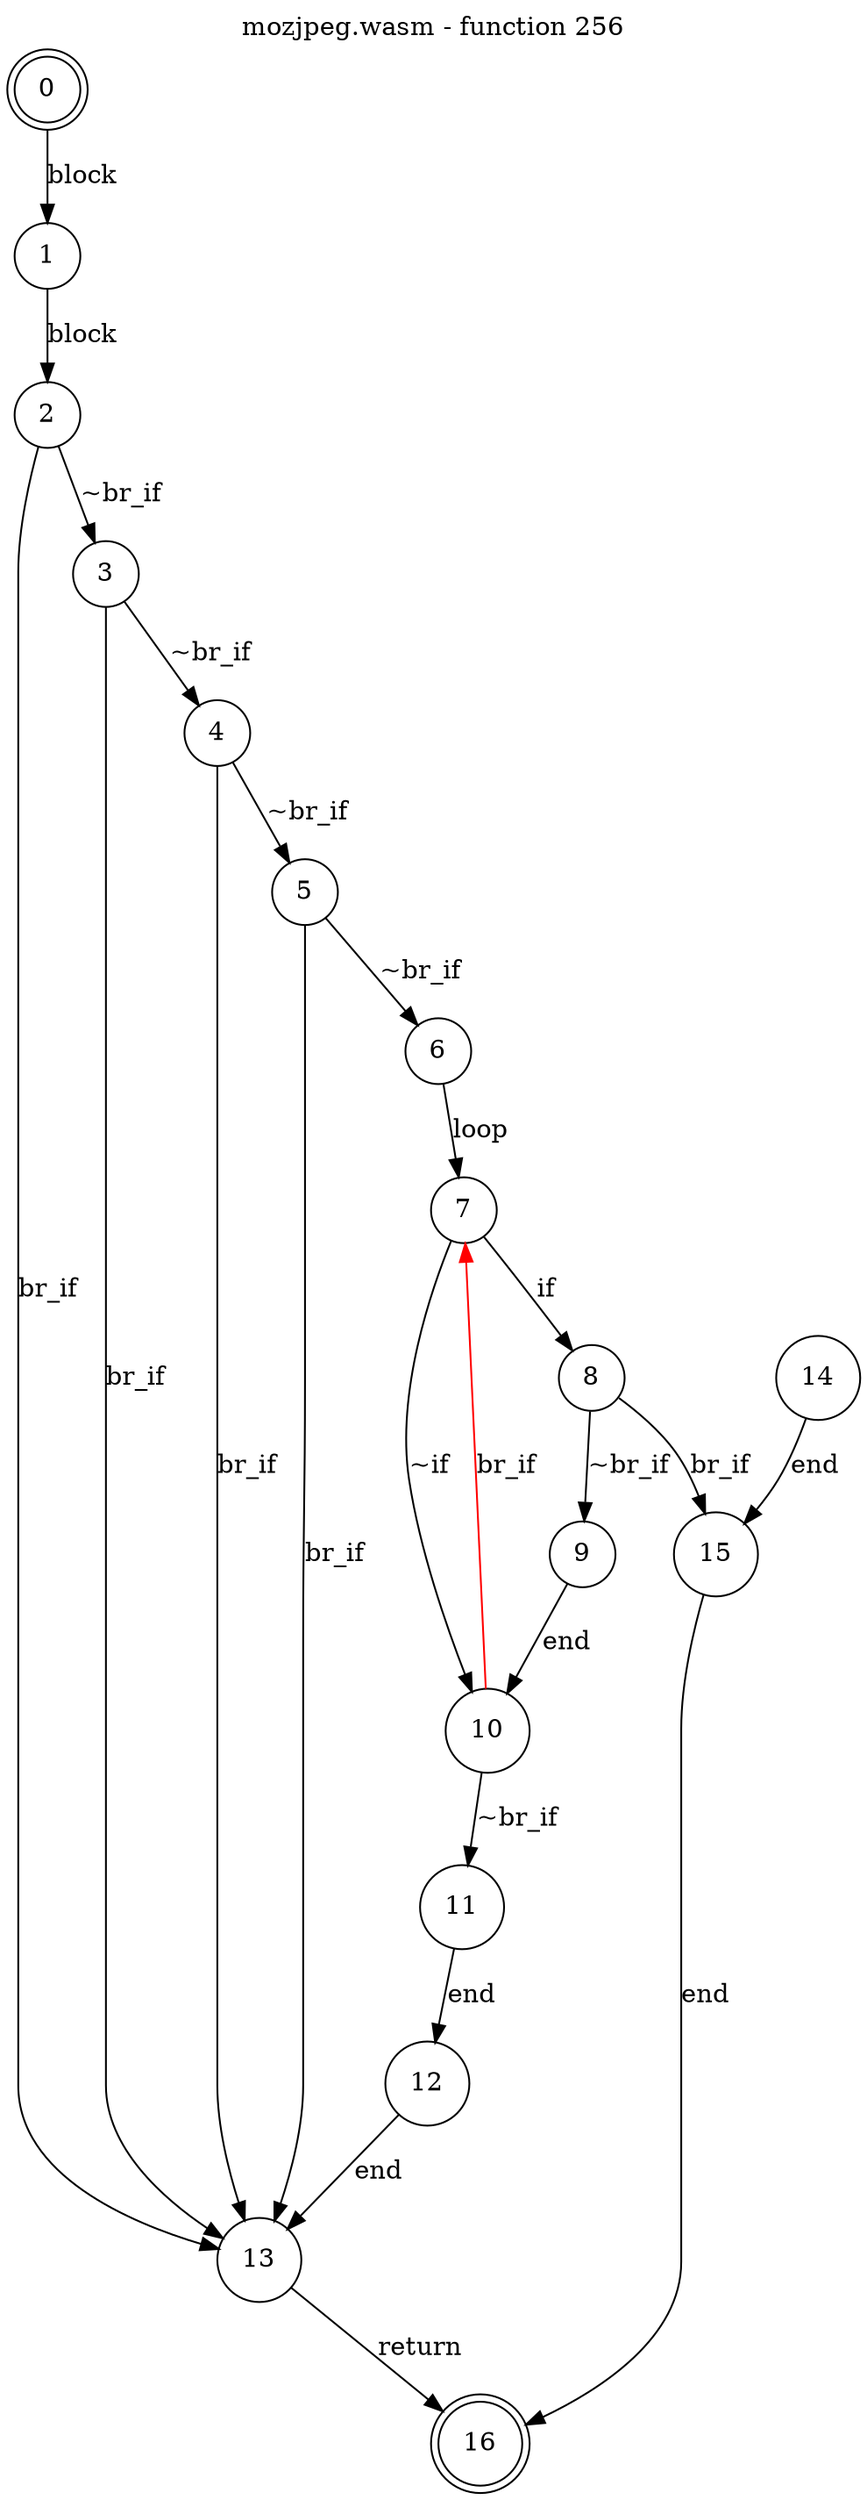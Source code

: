 digraph finite_state_machine {
    label = "mozjpeg.wasm - function 256"
    labelloc =  t
    labelfontsize = 16
    labelfontcolor = black
    labelfontname = "Helvetica"
    node [shape = doublecircle]; 0 16;
    node [shape = circle];
    0 -> 1[label = "block"];
    1 -> 2[label = "block"];
    2 -> 3[label = "~br_if"];
    2 -> 13[label = "br_if"];
    3 -> 4[label = "~br_if"];
    3 -> 13[label = "br_if"];
    4 -> 5[label = "~br_if"];
    4 -> 13[label = "br_if"];
    5 -> 6[label = "~br_if"];
    5 -> 13[label = "br_if"];
    6 -> 7[label = "loop"];
    7 -> 8[label = "if"];
    7 -> 10[label = "~if"];
    8 -> 9[label = "~br_if"];
    8 -> 15[label = "br_if"];
    9 -> 10[label = "end"];
    10 -> 11[label = "~br_if"];
    10 -> 7[color="red" label = "br_if"];
    11 -> 12[label = "end"];
    12 -> 13[label = "end"];
    13 -> 16[label = "return"];
    14 -> 15[label = "end"];
    15 -> 16[label = "end"];
}
